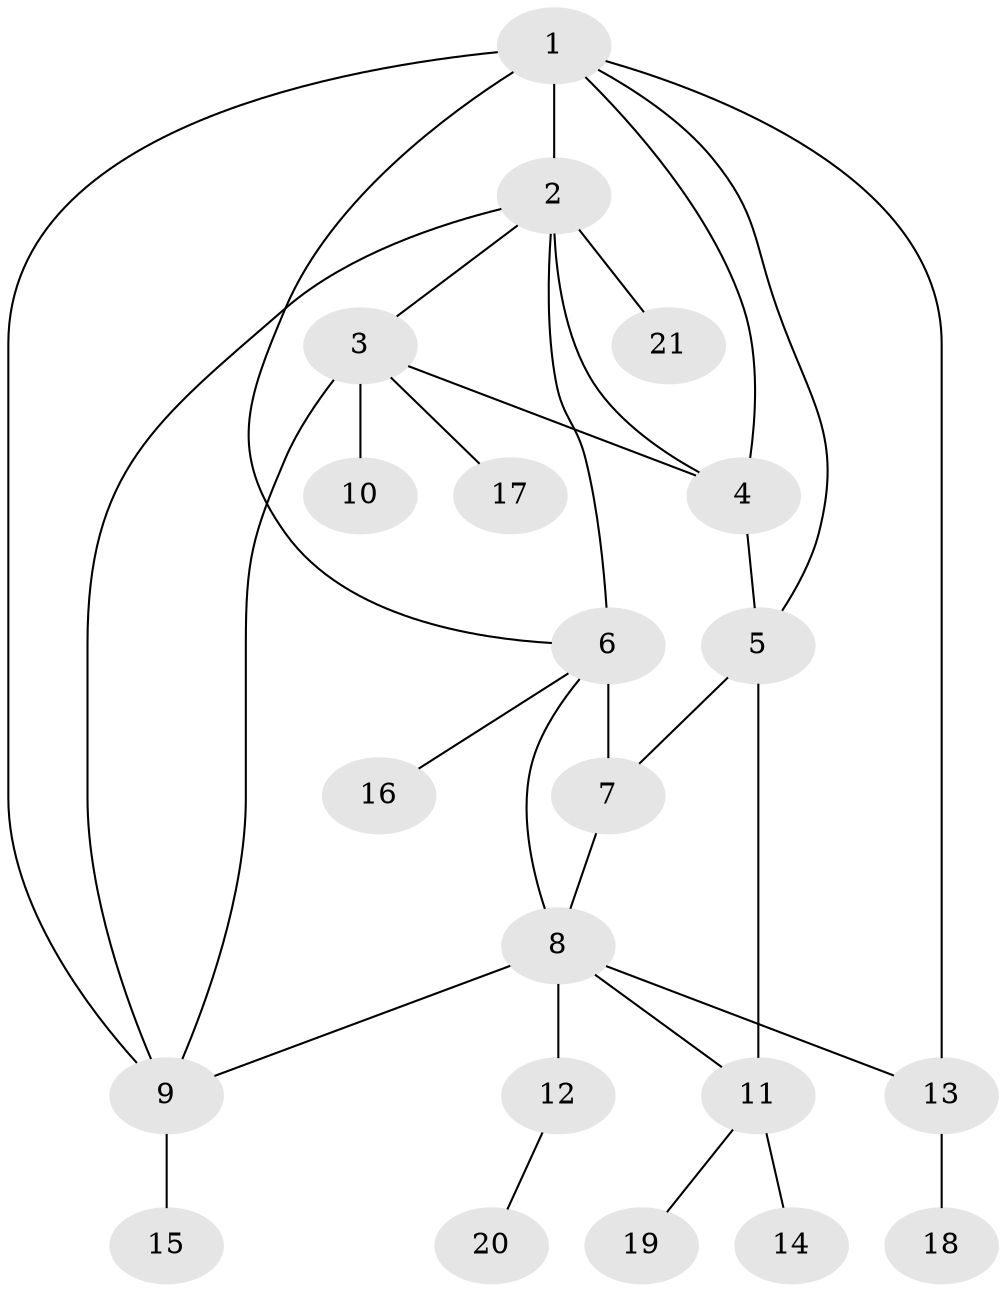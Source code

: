 // original degree distribution, {3: 0.109375, 4: 0.03125, 5: 0.046875, 6: 0.03125, 11: 0.015625, 2: 0.15625, 10: 0.015625, 9: 0.015625, 7: 0.015625, 1: 0.546875, 8: 0.015625}
// Generated by graph-tools (version 1.1) at 2025/52/03/04/25 22:52:17]
// undirected, 21 vertices, 31 edges
graph export_dot {
  node [color=gray90,style=filled];
  1;
  2;
  3;
  4;
  5;
  6;
  7;
  8;
  9;
  10;
  11;
  12;
  13;
  14;
  15;
  16;
  17;
  18;
  19;
  20;
  21;
  1 -- 2 [weight=3.0];
  1 -- 4 [weight=1.0];
  1 -- 5 [weight=2.0];
  1 -- 6 [weight=1.0];
  1 -- 9 [weight=1.0];
  1 -- 13 [weight=1.0];
  2 -- 3 [weight=1.0];
  2 -- 4 [weight=1.0];
  2 -- 6 [weight=1.0];
  2 -- 9 [weight=1.0];
  2 -- 21 [weight=1.0];
  3 -- 4 [weight=1.0];
  3 -- 9 [weight=1.0];
  3 -- 10 [weight=1.0];
  3 -- 17 [weight=1.0];
  4 -- 5 [weight=1.0];
  5 -- 7 [weight=1.0];
  5 -- 11 [weight=6.0];
  6 -- 7 [weight=5.0];
  6 -- 8 [weight=1.0];
  6 -- 16 [weight=1.0];
  7 -- 8 [weight=1.0];
  8 -- 9 [weight=1.0];
  8 -- 11 [weight=1.0];
  8 -- 12 [weight=3.0];
  8 -- 13 [weight=1.0];
  9 -- 15 [weight=1.0];
  11 -- 14 [weight=1.0];
  11 -- 19 [weight=1.0];
  12 -- 20 [weight=1.0];
  13 -- 18 [weight=5.0];
}
